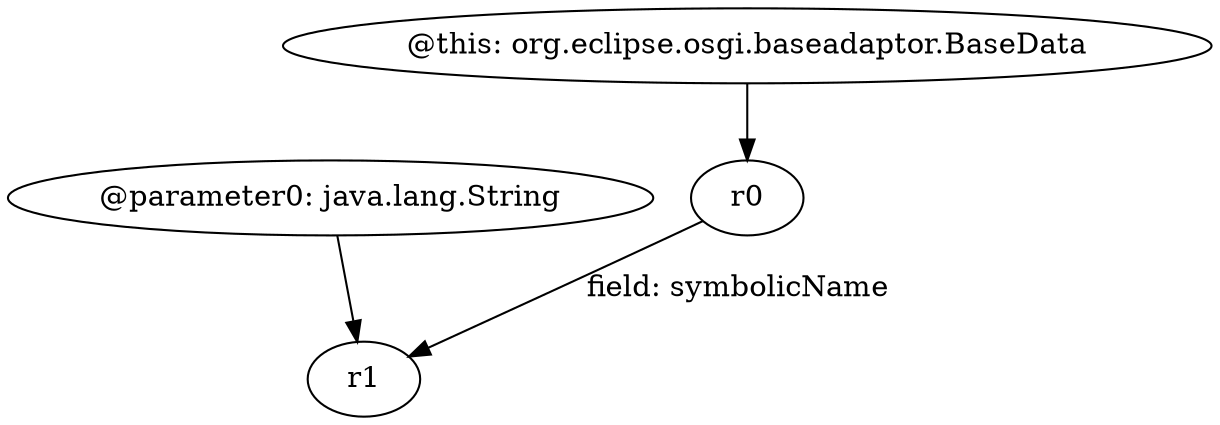 digraph g {
0[label="@parameter0: java.lang.String"]
1[label="r1"]
0->1[label=""]
2[label="@this: org.eclipse.osgi.baseadaptor.BaseData"]
3[label="r0"]
2->3[label=""]
3->1[label="field: symbolicName"]
}